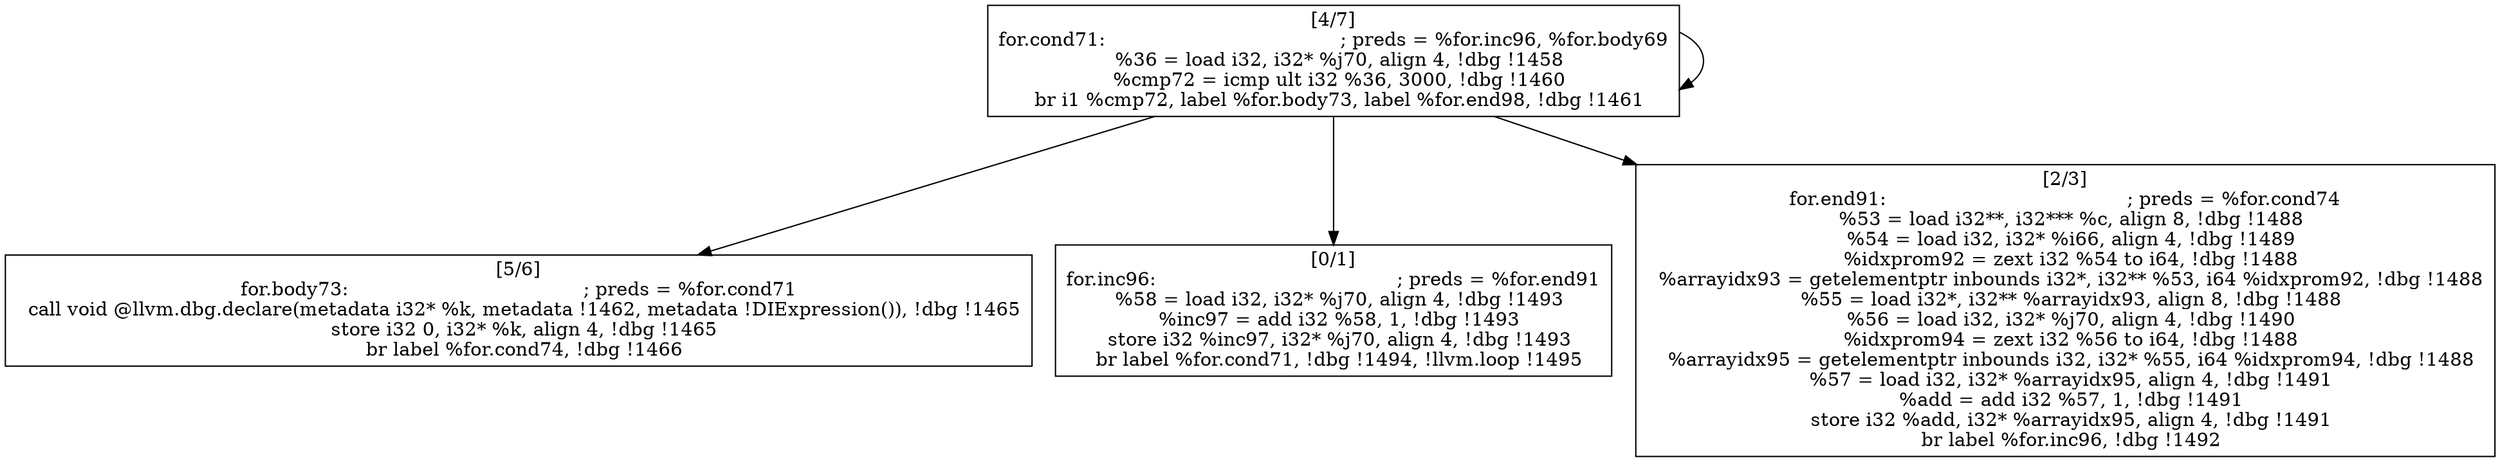 
digraph G {


node1002 [label="[5/6]
for.body73:                                       ; preds = %for.cond71
  call void @llvm.dbg.declare(metadata i32* %k, metadata !1462, metadata !DIExpression()), !dbg !1465
  store i32 0, i32* %k, align 4, !dbg !1465
  br label %for.cond74, !dbg !1466
",shape=rectangle ]
node1001 [label="[4/7]
for.cond71:                                       ; preds = %for.inc96, %for.body69
  %36 = load i32, i32* %j70, align 4, !dbg !1458
  %cmp72 = icmp ult i32 %36, 3000, !dbg !1460
  br i1 %cmp72, label %for.body73, label %for.end98, !dbg !1461
",shape=rectangle ]
node999 [label="[0/1]
for.inc96:                                        ; preds = %for.end91
  %58 = load i32, i32* %j70, align 4, !dbg !1493
  %inc97 = add i32 %58, 1, !dbg !1493
  store i32 %inc97, i32* %j70, align 4, !dbg !1493
  br label %for.cond71, !dbg !1494, !llvm.loop !1495
",shape=rectangle ]
node1000 [label="[2/3]
for.end91:                                        ; preds = %for.cond74
  %53 = load i32**, i32*** %c, align 8, !dbg !1488
  %54 = load i32, i32* %i66, align 4, !dbg !1489
  %idxprom92 = zext i32 %54 to i64, !dbg !1488
  %arrayidx93 = getelementptr inbounds i32*, i32** %53, i64 %idxprom92, !dbg !1488
  %55 = load i32*, i32** %arrayidx93, align 8, !dbg !1488
  %56 = load i32, i32* %j70, align 4, !dbg !1490
  %idxprom94 = zext i32 %56 to i64, !dbg !1488
  %arrayidx95 = getelementptr inbounds i32, i32* %55, i64 %idxprom94, !dbg !1488
  %57 = load i32, i32* %arrayidx95, align 4, !dbg !1491
  %add = add i32 %57, 1, !dbg !1491
  store i32 %add, i32* %arrayidx95, align 4, !dbg !1491
  br label %for.inc96, !dbg !1492
",shape=rectangle ]

node1001->node1002 [ ]
node1001->node1001 [ ]
node1001->node999 [ ]
node1001->node1000 [ ]


}
